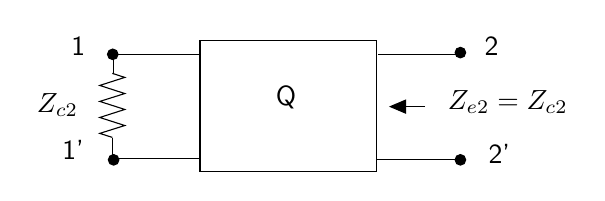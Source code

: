 \begin{tikzpicture}[y=-1cm]
\sf
\path (8.827,3.964) node[text=black,anchor=base west] {$Z_{e2}=Z_{c2}$};
\path (4.38,4.004) node[text=black,anchor=base east] {$Z_{c2}$};
\draw[arrows=-triangle 45,black] (8.662,3.933) -- (8.204,3.933);
\draw[black] (4.698,4.336) -- (4.698,4.6);
\draw[black] (4.704,3.513) -- (4.704,3.313);
\draw[black] (4.691,3.511) -- (4.849,3.562) -- (4.531,3.664) -- (4.849,3.767) -- (4.531,3.867) -- (4.849,3.969) -- (4.531,4.071) -- (4.849,4.173) -- (4.531,4.273) -- (4.691,4.324);
\path (6.898,3.916) node[text=black,anchor=base] {Q};
\path (4.471,3.278) node[text=black,anchor=base east] {1};
\path (4.453,4.602) node[text=black,anchor=base east] {1'};
\path (9.296,3.278) node[text=black,anchor=base west] {2};
\path (9.344,4.658) node[text=black,anchor=base west] {2'};
\draw[black] (5.796,3.269) -- (4.713,3.269);
\draw[black] (5.807,4.589) -- (4.724,4.589);
\draw[black] (9.142,3.269) -- (8.06,3.269);
\draw[black] (9.133,4.607) -- (8.051,4.607);
\draw[black] (5.804,3.091) rectangle (8.04,4.756);
\filldraw[black] (4.707,4.609) ellipse (0.067cm and 0.067cm);
\filldraw[black] (4.696,3.269) ellipse (0.067cm and 0.067cm);
\filldraw[black] (9.111,4.609) ellipse (0.067cm and 0.067cm);
\filldraw[black] (9.111,3.247) ellipse (0.067cm and 0.067cm);

\end{tikzpicture}%

%% Configure (x)emacs for this file ...
%% Local Variables:
%% mode: latex
%% End: